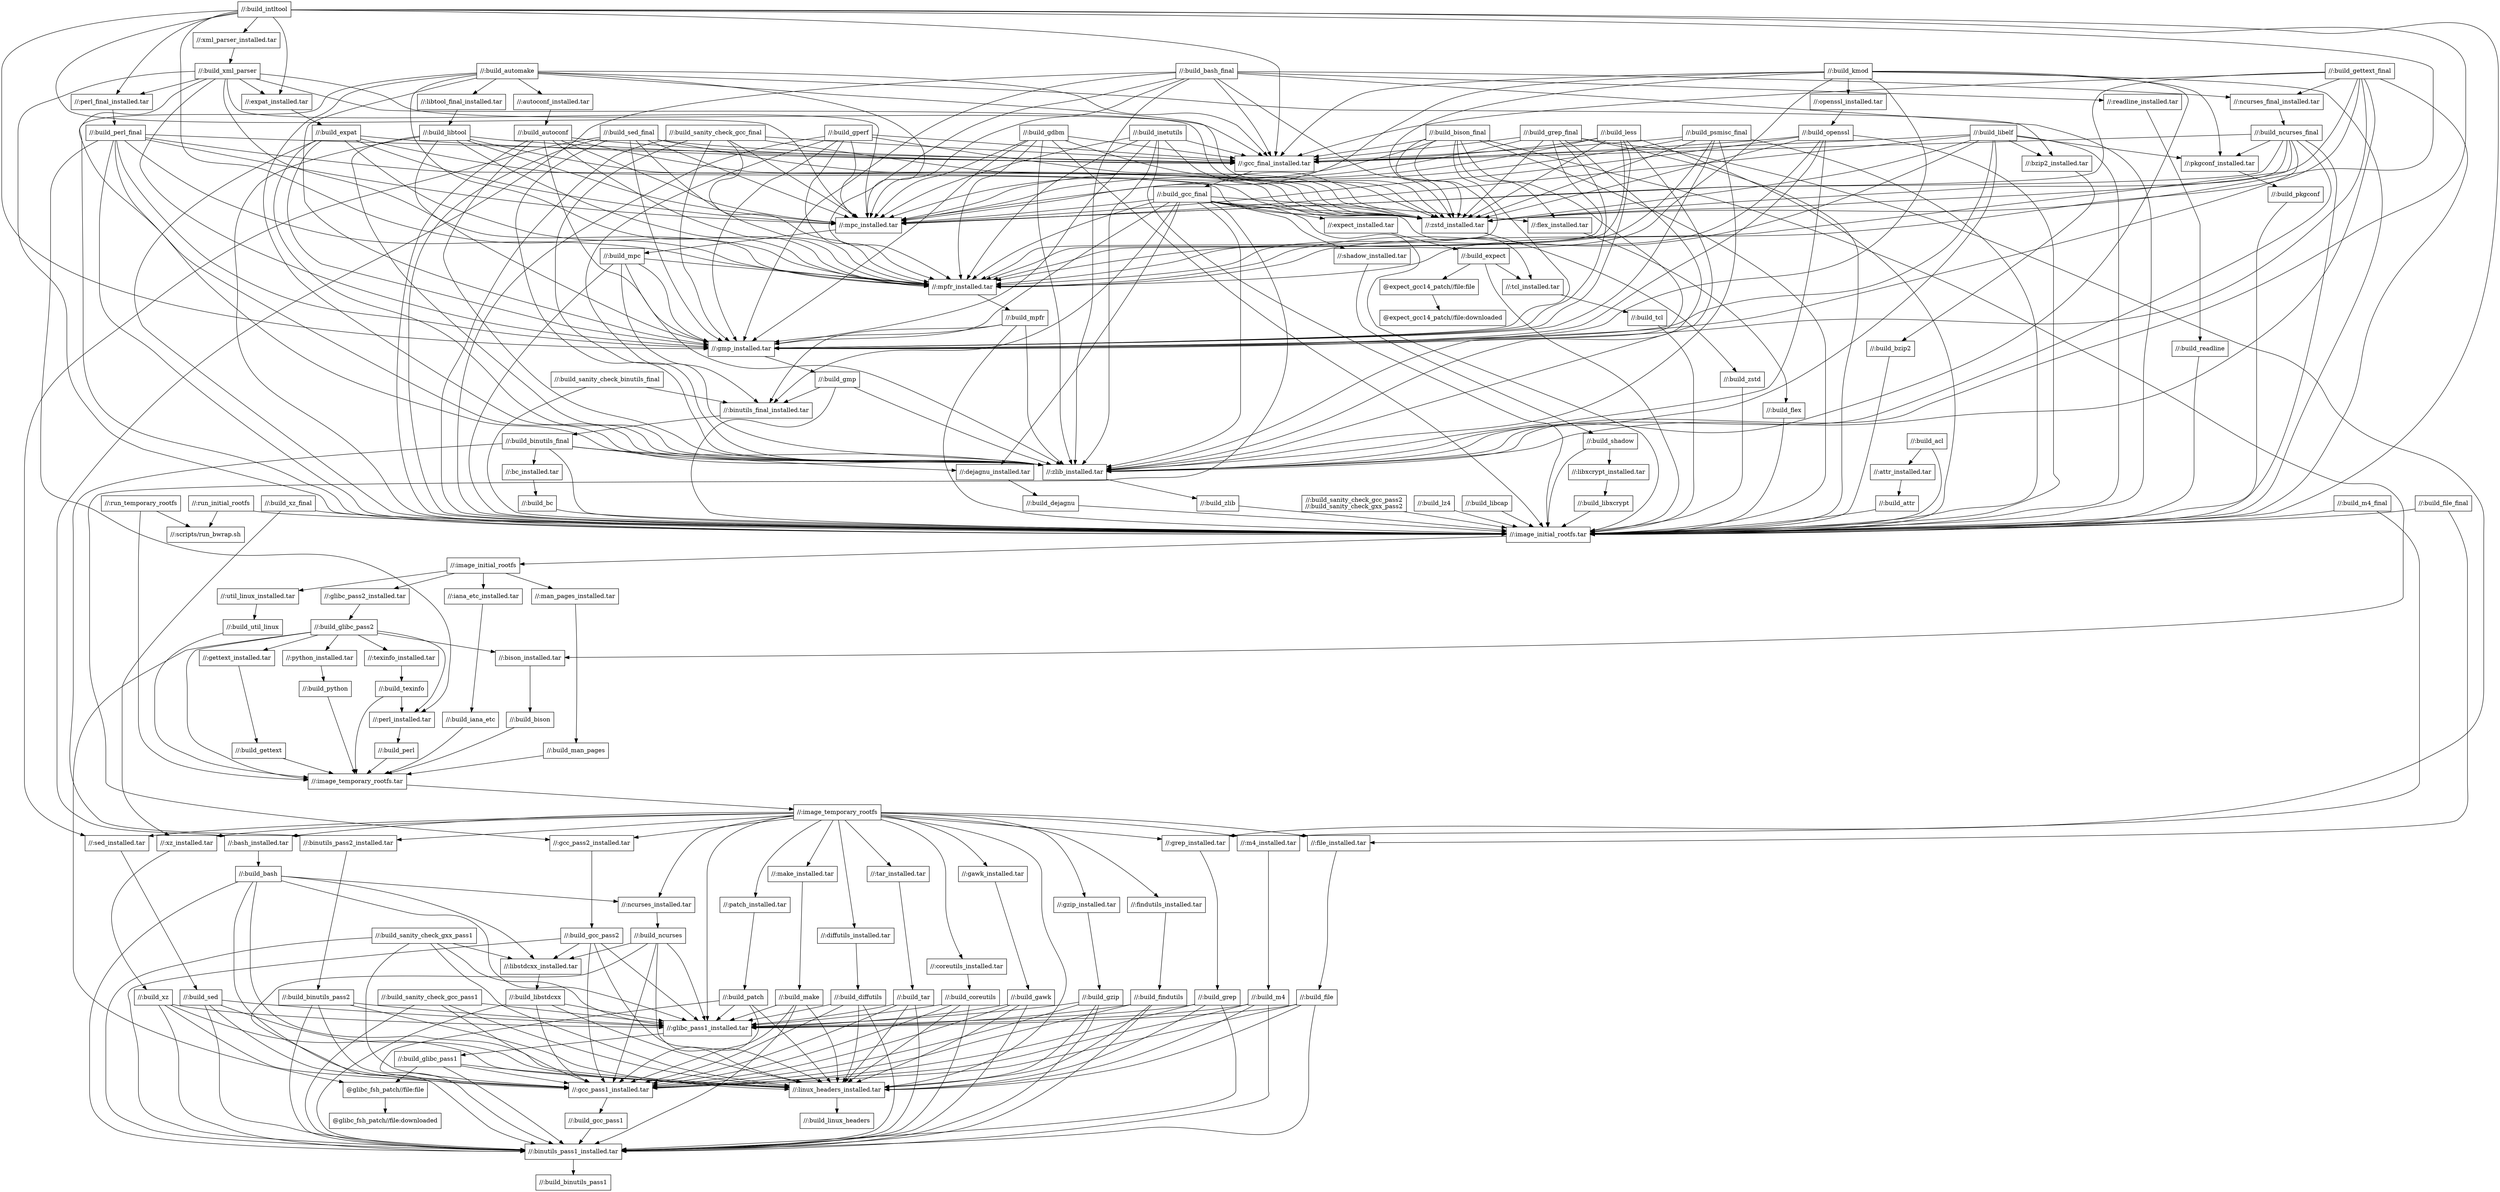 digraph mygraph {
  node [shape=box];
  "//:run_temporary_rootfs"
  "//:run_temporary_rootfs" -> "//:image_temporary_rootfs.tar"
  "//:run_temporary_rootfs" -> "//:scripts/run_bwrap.sh"
  "//:run_initial_rootfs"
  "//:run_initial_rootfs" -> "//:image_initial_rootfs.tar"
  "//:run_initial_rootfs" -> "//:scripts/run_bwrap.sh"
  "//:scripts/run_bwrap.sh"
  "//:build_xz_final"
  "//:build_xz_final" -> "//:image_initial_rootfs.tar"
  "//:build_xz_final" -> "//:xz_installed.tar"
  "//:build_sed_final"
  "//:build_sed_final" -> "//:gcc_final_installed.tar"
  "//:build_sed_final" -> "//:gmp_installed.tar"
  "//:build_sed_final" -> "//:image_initial_rootfs.tar"
  "//:build_sed_final" -> "//:mpc_installed.tar"
  "//:build_sed_final" -> "//:mpfr_installed.tar"
  "//:build_sed_final" -> "//:sed_installed.tar"
  "//:build_sed_final" -> "//:zlib_installed.tar"
  "//:build_sed_final" -> "//:zstd_installed.tar"
  "//:build_sanity_check_gxx_pass1"
  "//:build_sanity_check_gxx_pass1" -> "//:binutils_pass1_installed.tar"
  "//:build_sanity_check_gxx_pass1" -> "//:gcc_pass1_installed.tar"
  "//:build_sanity_check_gxx_pass1" -> "//:glibc_pass1_installed.tar"
  "//:build_sanity_check_gxx_pass1" -> "//:libstdcxx_installed.tar"
  "//:build_sanity_check_gxx_pass1" -> "//:linux_headers_installed.tar"
  "//:build_sanity_check_gcc_pass2\n//:build_sanity_check_gxx_pass2"
  "//:build_sanity_check_gcc_pass2\n//:build_sanity_check_gxx_pass2" -> "//:image_initial_rootfs.tar"
  "//:build_sanity_check_gcc_pass1"
  "//:build_sanity_check_gcc_pass1" -> "//:binutils_pass1_installed.tar"
  "//:build_sanity_check_gcc_pass1" -> "//:gcc_pass1_installed.tar"
  "//:build_sanity_check_gcc_pass1" -> "//:glibc_pass1_installed.tar"
  "//:build_sanity_check_gcc_pass1" -> "//:linux_headers_installed.tar"
  "//:build_sanity_check_gcc_final"
  "//:build_sanity_check_gcc_final" -> "//:gcc_final_installed.tar"
  "//:build_sanity_check_gcc_final" -> "//:gmp_installed.tar"
  "//:build_sanity_check_gcc_final" -> "//:image_initial_rootfs.tar"
  "//:build_sanity_check_gcc_final" -> "//:mpc_installed.tar"
  "//:build_sanity_check_gcc_final" -> "//:mpfr_installed.tar"
  "//:build_sanity_check_gcc_final" -> "//:zlib_installed.tar"
  "//:build_sanity_check_gcc_final" -> "//:zstd_installed.tar"
  "//:build_sanity_check_binutils_final"
  "//:build_sanity_check_binutils_final" -> "//:binutils_final_installed.tar"
  "//:build_sanity_check_binutils_final" -> "//:image_initial_rootfs.tar"
  "//:build_psmisc_final"
  "//:build_psmisc_final" -> "//:gcc_final_installed.tar"
  "//:build_psmisc_final" -> "//:gmp_installed.tar"
  "//:build_psmisc_final" -> "//:image_initial_rootfs.tar"
  "//:build_psmisc_final" -> "//:mpc_installed.tar"
  "//:build_psmisc_final" -> "//:mpfr_installed.tar"
  "//:build_psmisc_final" -> "//:zlib_installed.tar"
  "//:build_psmisc_final" -> "//:zstd_installed.tar"
  "//:build_m4_final"
  "//:build_m4_final" -> "//:image_initial_rootfs.tar"
  "//:build_m4_final" -> "//:m4_installed.tar"
  "//:build_lz4"
  "//:build_lz4" -> "//:image_initial_rootfs.tar"
  "//:build_libelf"
  "//:build_libelf" -> "//:bzip2_installed.tar"
  "//:build_libelf" -> "//:gcc_final_installed.tar"
  "//:build_libelf" -> "//:gmp_installed.tar"
  "//:build_libelf" -> "//:image_initial_rootfs.tar"
  "//:build_libelf" -> "//:mpc_installed.tar"
  "//:build_libelf" -> "//:mpfr_installed.tar"
  "//:build_libelf" -> "//:pkgconf_installed.tar"
  "//:build_libelf" -> "//:zlib_installed.tar"
  "//:build_libelf" -> "//:zstd_installed.tar"
  "//:build_libcap"
  "//:build_libcap" -> "//:image_initial_rootfs.tar"
  "//:build_less"
  "//:build_less" -> "//:gcc_final_installed.tar"
  "//:build_less" -> "//:gmp_installed.tar"
  "//:build_less" -> "//:image_initial_rootfs.tar"
  "//:build_less" -> "//:mpc_installed.tar"
  "//:build_less" -> "//:mpfr_installed.tar"
  "//:build_less" -> "//:zlib_installed.tar"
  "//:build_less" -> "//:zstd_installed.tar"
  "//:build_kmod"
  "//:build_kmod" -> "//:gcc_final_installed.tar"
  "//:build_kmod" -> "//:gmp_installed.tar"
  "//:build_kmod" -> "//:image_initial_rootfs.tar"
  "//:build_kmod" -> "//:mpc_installed.tar"
  "//:build_kmod" -> "//:mpfr_installed.tar"
  "//:build_kmod" -> "//:openssl_installed.tar"
  "//:build_kmod" -> "//:pkgconf_installed.tar"
  "//:build_kmod" -> "//:zlib_installed.tar"
  "//:build_kmod" -> "//:zstd_installed.tar"
  "//:openssl_installed.tar"
  "//:openssl_installed.tar" -> "//:build_openssl"
  "//:build_openssl"
  "//:build_openssl" -> "//:gcc_final_installed.tar"
  "//:build_openssl" -> "//:gmp_installed.tar"
  "//:build_openssl" -> "//:image_initial_rootfs.tar"
  "//:build_openssl" -> "//:mpc_installed.tar"
  "//:build_openssl" -> "//:mpfr_installed.tar"
  "//:build_openssl" -> "//:zlib_installed.tar"
  "//:build_openssl" -> "//:zstd_installed.tar"
  "//:build_intltool"
  "//:build_intltool" -> "//:expat_installed.tar"
  "//:build_intltool" -> "//:gcc_final_installed.tar"
  "//:build_intltool" -> "//:gmp_installed.tar"
  "//:build_intltool" -> "//:image_initial_rootfs.tar"
  "//:build_intltool" -> "//:mpc_installed.tar"
  "//:build_intltool" -> "//:mpfr_installed.tar"
  "//:build_intltool" -> "//:perl_final_installed.tar"
  "//:build_intltool" -> "//:xml_parser_installed.tar"
  "//:build_intltool" -> "//:zlib_installed.tar"
  "//:build_intltool" -> "//:zstd_installed.tar"
  "//:xml_parser_installed.tar"
  "//:xml_parser_installed.tar" -> "//:build_xml_parser"
  "//:build_xml_parser"
  "//:build_xml_parser" -> "//:expat_installed.tar"
  "//:build_xml_parser" -> "//:gcc_final_installed.tar"
  "//:build_xml_parser" -> "//:gmp_installed.tar"
  "//:build_xml_parser" -> "//:image_initial_rootfs.tar"
  "//:build_xml_parser" -> "//:mpc_installed.tar"
  "//:build_xml_parser" -> "//:mpfr_installed.tar"
  "//:build_xml_parser" -> "//:perl_final_installed.tar"
  "//:build_xml_parser" -> "//:zlib_installed.tar"
  "//:build_xml_parser" -> "//:zstd_installed.tar"
  "//:perl_final_installed.tar"
  "//:perl_final_installed.tar" -> "//:build_perl_final"
  "//:build_perl_final"
  "//:build_perl_final" -> "//:gcc_final_installed.tar"
  "//:build_perl_final" -> "//:gmp_installed.tar"
  "//:build_perl_final" -> "//:image_initial_rootfs.tar"
  "//:build_perl_final" -> "//:mpc_installed.tar"
  "//:build_perl_final" -> "//:mpfr_installed.tar"
  "//:build_perl_final" -> "//:perl_installed.tar"
  "//:build_perl_final" -> "//:zlib_installed.tar"
  "//:build_perl_final" -> "//:zstd_installed.tar"
  "//:expat_installed.tar"
  "//:expat_installed.tar" -> "//:build_expat"
  "//:build_inetutils"
  "//:build_inetutils" -> "//:gcc_final_installed.tar"
  "//:build_inetutils" -> "//:gmp_installed.tar"
  "//:build_inetutils" -> "//:image_initial_rootfs.tar"
  "//:build_inetutils" -> "//:mpc_installed.tar"
  "//:build_inetutils" -> "//:mpfr_installed.tar"
  "//:build_inetutils" -> "//:zlib_installed.tar"
  "//:build_inetutils" -> "//:zstd_installed.tar"
  "//:build_grep_final"
  "//:build_grep_final" -> "//:gcc_final_installed.tar"
  "//:build_grep_final" -> "//:gmp_installed.tar"
  "//:build_grep_final" -> "//:grep_installed.tar"
  "//:build_grep_final" -> "//:image_initial_rootfs.tar"
  "//:build_grep_final" -> "//:mpc_installed.tar"
  "//:build_grep_final" -> "//:mpfr_installed.tar"
  "//:build_grep_final" -> "//:zlib_installed.tar"
  "//:build_grep_final" -> "//:zstd_installed.tar"
  "//:build_gperf"
  "//:build_gperf" -> "//:gcc_final_installed.tar"
  "//:build_gperf" -> "//:gmp_installed.tar"
  "//:build_gperf" -> "//:image_initial_rootfs.tar"
  "//:build_gperf" -> "//:mpc_installed.tar"
  "//:build_gperf" -> "//:mpfr_installed.tar"
  "//:build_gperf" -> "//:zlib_installed.tar"
  "//:build_gperf" -> "//:zstd_installed.tar"
  "//:build_gettext_final"
  "//:build_gettext_final" -> "//:gcc_final_installed.tar"
  "//:build_gettext_final" -> "//:gmp_installed.tar"
  "//:build_gettext_final" -> "//:image_initial_rootfs.tar"
  "//:build_gettext_final" -> "//:mpc_installed.tar"
  "//:build_gettext_final" -> "//:mpfr_installed.tar"
  "//:build_gettext_final" -> "//:ncurses_final_installed.tar"
  "//:build_gettext_final" -> "//:zlib_installed.tar"
  "//:build_gettext_final" -> "//:zstd_installed.tar"
  "//:build_gdbm"
  "//:build_gdbm" -> "//:gcc_final_installed.tar"
  "//:build_gdbm" -> "//:gmp_installed.tar"
  "//:build_gdbm" -> "//:image_initial_rootfs.tar"
  "//:build_gdbm" -> "//:mpc_installed.tar"
  "//:build_gdbm" -> "//:mpfr_installed.tar"
  "//:build_gdbm" -> "//:zlib_installed.tar"
  "//:build_gdbm" -> "//:zstd_installed.tar"
  "//:build_file_final"
  "//:build_file_final" -> "//:file_installed.tar"
  "//:build_file_final" -> "//:image_initial_rootfs.tar"
  "//:build_expat"
  "//:build_expat" -> "//:gcc_final_installed.tar"
  "//:build_expat" -> "//:gmp_installed.tar"
  "//:build_expat" -> "//:image_initial_rootfs.tar"
  "//:build_expat" -> "//:mpc_installed.tar"
  "//:build_expat" -> "//:mpfr_installed.tar"
  "//:build_expat" -> "//:zlib_installed.tar"
  "//:build_expat" -> "//:zstd_installed.tar"
  "//:build_bison_final"
  "//:build_bison_final" -> "//:bison_installed.tar"
  "//:build_bison_final" -> "//:flex_installed.tar"
  "//:build_bison_final" -> "//:gcc_final_installed.tar"
  "//:build_bison_final" -> "//:gmp_installed.tar"
  "//:build_bison_final" -> "//:image_initial_rootfs.tar"
  "//:build_bison_final" -> "//:mpc_installed.tar"
  "//:build_bison_final" -> "//:mpfr_installed.tar"
  "//:build_bison_final" -> "//:zlib_installed.tar"
  "//:build_bison_final" -> "//:zstd_installed.tar"
  "//:build_bash_final"
  "//:build_bash_final" -> "//:bash_installed.tar"
  "//:build_bash_final" -> "//:gcc_final_installed.tar"
  "//:build_bash_final" -> "//:gmp_installed.tar"
  "//:build_bash_final" -> "//:image_initial_rootfs.tar"
  "//:build_bash_final" -> "//:mpc_installed.tar"
  "//:build_bash_final" -> "//:mpfr_installed.tar"
  "//:build_bash_final" -> "//:ncurses_final_installed.tar"
  "//:build_bash_final" -> "//:readline_installed.tar"
  "//:build_bash_final" -> "//:zlib_installed.tar"
  "//:build_bash_final" -> "//:zstd_installed.tar"
  "//:readline_installed.tar"
  "//:readline_installed.tar" -> "//:build_readline"
  "//:build_readline"
  "//:build_readline" -> "//:image_initial_rootfs.tar"
  "//:ncurses_final_installed.tar"
  "//:ncurses_final_installed.tar" -> "//:build_ncurses_final"
  "//:build_ncurses_final"
  "//:build_ncurses_final" -> "//:gcc_final_installed.tar"
  "//:build_ncurses_final" -> "//:gmp_installed.tar"
  "//:build_ncurses_final" -> "//:image_initial_rootfs.tar"
  "//:build_ncurses_final" -> "//:mpc_installed.tar"
  "//:build_ncurses_final" -> "//:mpfr_installed.tar"
  "//:build_ncurses_final" -> "//:pkgconf_installed.tar"
  "//:build_ncurses_final" -> "//:zlib_installed.tar"
  "//:build_ncurses_final" -> "//:zstd_installed.tar"
  "//:pkgconf_installed.tar"
  "//:pkgconf_installed.tar" -> "//:build_pkgconf"
  "//:build_pkgconf"
  "//:build_pkgconf" -> "//:image_initial_rootfs.tar"
  "//:build_automake"
  "//:build_automake" -> "//:autoconf_installed.tar"
  "//:build_automake" -> "//:bzip2_installed.tar"
  "//:build_automake" -> "//:gcc_final_installed.tar"
  "//:build_automake" -> "//:gmp_installed.tar"
  "//:build_automake" -> "//:image_initial_rootfs.tar"
  "//:build_automake" -> "//:libtool_final_installed.tar"
  "//:build_automake" -> "//:mpc_installed.tar"
  "//:build_automake" -> "//:mpfr_installed.tar"
  "//:build_automake" -> "//:zlib_installed.tar"
  "//:build_automake" -> "//:zstd_installed.tar"
  "//:libtool_final_installed.tar"
  "//:libtool_final_installed.tar" -> "//:build_libtool"
  "//:build_libtool"
  "//:build_libtool" -> "//:gcc_final_installed.tar"
  "//:build_libtool" -> "//:gmp_installed.tar"
  "//:build_libtool" -> "//:image_initial_rootfs.tar"
  "//:build_libtool" -> "//:mpc_installed.tar"
  "//:build_libtool" -> "//:mpfr_installed.tar"
  "//:build_libtool" -> "//:zlib_installed.tar"
  "//:build_libtool" -> "//:zstd_installed.tar"
  "//:bzip2_installed.tar"
  "//:bzip2_installed.tar" -> "//:build_bzip2"
  "//:build_bzip2"
  "//:build_bzip2" -> "//:image_initial_rootfs.tar"
  "//:build_acl"
  "//:build_acl" -> "//:attr_installed.tar"
  "//:build_acl" -> "//:image_initial_rootfs.tar"
  "//:autoconf_installed.tar"
  "//:autoconf_installed.tar" -> "//:build_autoconf"
  "//:build_autoconf"
  "//:build_autoconf" -> "//:gcc_final_installed.tar"
  "//:build_autoconf" -> "//:gmp_installed.tar"
  "//:build_autoconf" -> "//:image_initial_rootfs.tar"
  "//:build_autoconf" -> "//:mpc_installed.tar"
  "//:build_autoconf" -> "//:mpfr_installed.tar"
  "//:build_autoconf" -> "//:zlib_installed.tar"
  "//:build_autoconf" -> "//:zstd_installed.tar"
  "//:gcc_final_installed.tar"
  "//:gcc_final_installed.tar" -> "//:build_gcc_final"
  "//:build_gcc_final"
  "//:build_gcc_final" -> "//:binutils_final_installed.tar"
  "//:build_gcc_final" -> "//:dejagnu_installed.tar"
  "//:build_gcc_final" -> "//:expect_installed.tar"
  "//:build_gcc_final" -> "//:flex_installed.tar"
  "//:build_gcc_final" -> "//:gcc_pass2_installed.tar"
  "//:build_gcc_final" -> "//:gmp_installed.tar"
  "//:build_gcc_final" -> "//:image_initial_rootfs.tar"
  "//:build_gcc_final" -> "//:mpc_installed.tar"
  "//:build_gcc_final" -> "//:mpfr_installed.tar"
  "//:build_gcc_final" -> "//:shadow_installed.tar"
  "//:build_gcc_final" -> "//:tcl_installed.tar"
  "//:build_gcc_final" -> "//:zlib_installed.tar"
  "//:build_gcc_final" -> "//:zstd_installed.tar"
  "//:zstd_installed.tar"
  "//:zstd_installed.tar" -> "//:build_zstd"
  "//:build_zstd"
  "//:build_zstd" -> "//:image_initial_rootfs.tar"
  "//:shadow_installed.tar"
  "//:shadow_installed.tar" -> "//:build_shadow"
  "//:build_shadow"
  "//:build_shadow" -> "//:image_initial_rootfs.tar"
  "//:build_shadow" -> "//:libxcrypt_installed.tar"
  "//:libxcrypt_installed.tar"
  "//:libxcrypt_installed.tar" -> "//:build_libxcrypt"
  "//:build_libxcrypt"
  "//:build_libxcrypt" -> "//:image_initial_rootfs.tar"
  "//:mpc_installed.tar"
  "//:mpc_installed.tar" -> "//:build_mpc"
  "//:build_mpc"
  "//:build_mpc" -> "//:binutils_final_installed.tar"
  "//:build_mpc" -> "//:gmp_installed.tar"
  "//:build_mpc" -> "//:image_initial_rootfs.tar"
  "//:build_mpc" -> "//:mpfr_installed.tar"
  "//:build_mpc" -> "//:zlib_installed.tar"
  "//:mpfr_installed.tar"
  "//:mpfr_installed.tar" -> "//:build_mpfr"
  "//:build_mpfr"
  "//:build_mpfr" -> "//:binutils_final_installed.tar"
  "//:build_mpfr" -> "//:gmp_installed.tar"
  "//:build_mpfr" -> "//:image_initial_rootfs.tar"
  "//:build_mpfr" -> "//:zlib_installed.tar"
  "//:gmp_installed.tar"
  "//:gmp_installed.tar" -> "//:build_gmp"
  "//:build_gmp"
  "//:build_gmp" -> "//:binutils_final_installed.tar"
  "//:build_gmp" -> "//:image_initial_rootfs.tar"
  "//:build_gmp" -> "//:zlib_installed.tar"
  "//:flex_installed.tar"
  "//:flex_installed.tar" -> "//:build_flex"
  "//:build_flex"
  "//:build_flex" -> "//:image_initial_rootfs.tar"
  "//:expect_installed.tar"
  "//:expect_installed.tar" -> "//:build_expect"
  "//:build_expect"
  "//:build_expect" -> "//:image_initial_rootfs.tar"
  "//:build_expect" -> "//:tcl_installed.tar"
  "//:build_expect" -> "@expect_gcc14_patch//file:file"
  "@expect_gcc14_patch//file:file"
  "@expect_gcc14_patch//file:file" -> "@expect_gcc14_patch//file:downloaded"
  "@expect_gcc14_patch//file:downloaded"
  "//:tcl_installed.tar"
  "//:tcl_installed.tar" -> "//:build_tcl"
  "//:build_tcl"
  "//:build_tcl" -> "//:image_initial_rootfs.tar"
  "//:binutils_final_installed.tar"
  "//:binutils_final_installed.tar" -> "//:build_binutils_final"
  "//:build_binutils_final"
  "//:build_binutils_final" -> "//:bc_installed.tar"
  "//:build_binutils_final" -> "//:binutils_pass2_installed.tar"
  "//:build_binutils_final" -> "//:dejagnu_installed.tar"
  "//:build_binutils_final" -> "//:image_initial_rootfs.tar"
  "//:build_binutils_final" -> "//:zlib_installed.tar"
  "//:zlib_installed.tar"
  "//:zlib_installed.tar" -> "//:build_zlib"
  "//:build_zlib"
  "//:build_zlib" -> "//:image_initial_rootfs.tar"
  "//:dejagnu_installed.tar"
  "//:dejagnu_installed.tar" -> "//:build_dejagnu"
  "//:build_dejagnu"
  "//:build_dejagnu" -> "//:image_initial_rootfs.tar"
  "//:bc_installed.tar"
  "//:bc_installed.tar" -> "//:build_bc"
  "//:build_bc"
  "//:build_bc" -> "//:image_initial_rootfs.tar"
  "//:attr_installed.tar"
  "//:attr_installed.tar" -> "//:build_attr"
  "//:build_attr"
  "//:build_attr" -> "//:image_initial_rootfs.tar"
  "//:image_initial_rootfs.tar"
  "//:image_initial_rootfs.tar" -> "//:image_initial_rootfs"
  "//:image_initial_rootfs"
  "//:image_initial_rootfs" -> "//:glibc_pass2_installed.tar"
  "//:image_initial_rootfs" -> "//:iana_etc_installed.tar"
  "//:image_initial_rootfs" -> "//:man_pages_installed.tar"
  "//:image_initial_rootfs" -> "//:util_linux_installed.tar"
  "//:util_linux_installed.tar"
  "//:util_linux_installed.tar" -> "//:build_util_linux"
  "//:build_util_linux"
  "//:build_util_linux" -> "//:image_temporary_rootfs.tar"
  "//:man_pages_installed.tar"
  "//:man_pages_installed.tar" -> "//:build_man_pages"
  "//:build_man_pages"
  "//:build_man_pages" -> "//:image_temporary_rootfs.tar"
  "//:iana_etc_installed.tar"
  "//:iana_etc_installed.tar" -> "//:build_iana_etc"
  "//:build_iana_etc"
  "//:build_iana_etc" -> "//:image_temporary_rootfs.tar"
  "//:glibc_pass2_installed.tar"
  "//:glibc_pass2_installed.tar" -> "//:build_glibc_pass2"
  "//:build_glibc_pass2"
  "//:build_glibc_pass2" -> "//:bison_installed.tar"
  "//:build_glibc_pass2" -> "//:gettext_installed.tar"
  "//:build_glibc_pass2" -> "//:image_temporary_rootfs.tar"
  "//:build_glibc_pass2" -> "//:perl_installed.tar"
  "//:build_glibc_pass2" -> "//:python_installed.tar"
  "//:build_glibc_pass2" -> "//:texinfo_installed.tar"
  "//:build_glibc_pass2" -> "@glibc_fsh_patch//file:file"
  "//:texinfo_installed.tar"
  "//:texinfo_installed.tar" -> "//:build_texinfo"
  "//:build_texinfo"
  "//:build_texinfo" -> "//:image_temporary_rootfs.tar"
  "//:build_texinfo" -> "//:perl_installed.tar"
  "//:python_installed.tar"
  "//:python_installed.tar" -> "//:build_python"
  "//:build_python"
  "//:build_python" -> "//:image_temporary_rootfs.tar"
  "//:perl_installed.tar"
  "//:perl_installed.tar" -> "//:build_perl"
  "//:build_perl"
  "//:build_perl" -> "//:image_temporary_rootfs.tar"
  "//:gettext_installed.tar"
  "//:gettext_installed.tar" -> "//:build_gettext"
  "//:build_gettext"
  "//:build_gettext" -> "//:image_temporary_rootfs.tar"
  "//:bison_installed.tar"
  "//:bison_installed.tar" -> "//:build_bison"
  "//:build_bison"
  "//:build_bison" -> "//:image_temporary_rootfs.tar"
  "//:image_temporary_rootfs.tar"
  "//:image_temporary_rootfs.tar" -> "//:image_temporary_rootfs"
  "//:image_temporary_rootfs"
  "//:image_temporary_rootfs" -> "//:bash_installed.tar"
  "//:image_temporary_rootfs" -> "//:binutils_pass2_installed.tar"
  "//:image_temporary_rootfs" -> "//:coreutils_installed.tar"
  "//:image_temporary_rootfs" -> "//:diffutils_installed.tar"
  "//:image_temporary_rootfs" -> "//:file_installed.tar"
  "//:image_temporary_rootfs" -> "//:findutils_installed.tar"
  "//:image_temporary_rootfs" -> "//:gawk_installed.tar"
  "//:image_temporary_rootfs" -> "//:gcc_pass2_installed.tar"
  "//:image_temporary_rootfs" -> "//:glibc_pass1_installed.tar"
  "//:image_temporary_rootfs" -> "//:grep_installed.tar"
  "//:image_temporary_rootfs" -> "//:gzip_installed.tar"
  "//:image_temporary_rootfs" -> "//:linux_headers_installed.tar"
  "//:image_temporary_rootfs" -> "//:m4_installed.tar"
  "//:image_temporary_rootfs" -> "//:make_installed.tar"
  "//:image_temporary_rootfs" -> "//:ncurses_installed.tar"
  "//:image_temporary_rootfs" -> "//:patch_installed.tar"
  "//:image_temporary_rootfs" -> "//:sed_installed.tar"
  "//:image_temporary_rootfs" -> "//:tar_installed.tar"
  "//:image_temporary_rootfs" -> "//:xz_installed.tar"
  "//:xz_installed.tar"
  "//:xz_installed.tar" -> "//:build_xz"
  "//:build_xz"
  "//:build_xz" -> "//:binutils_pass1_installed.tar"
  "//:build_xz" -> "//:gcc_pass1_installed.tar"
  "//:build_xz" -> "//:glibc_pass1_installed.tar"
  "//:build_xz" -> "//:linux_headers_installed.tar"
  "//:tar_installed.tar"
  "//:tar_installed.tar" -> "//:build_tar"
  "//:build_tar"
  "//:build_tar" -> "//:binutils_pass1_installed.tar"
  "//:build_tar" -> "//:gcc_pass1_installed.tar"
  "//:build_tar" -> "//:glibc_pass1_installed.tar"
  "//:build_tar" -> "//:linux_headers_installed.tar"
  "//:sed_installed.tar"
  "//:sed_installed.tar" -> "//:build_sed"
  "//:build_sed"
  "//:build_sed" -> "//:binutils_pass1_installed.tar"
  "//:build_sed" -> "//:gcc_pass1_installed.tar"
  "//:build_sed" -> "//:glibc_pass1_installed.tar"
  "//:build_sed" -> "//:linux_headers_installed.tar"
  "//:patch_installed.tar"
  "//:patch_installed.tar" -> "//:build_patch"
  "//:build_patch"
  "//:build_patch" -> "//:binutils_pass1_installed.tar"
  "//:build_patch" -> "//:gcc_pass1_installed.tar"
  "//:build_patch" -> "//:glibc_pass1_installed.tar"
  "//:build_patch" -> "//:linux_headers_installed.tar"
  "//:make_installed.tar"
  "//:make_installed.tar" -> "//:build_make"
  "//:build_make"
  "//:build_make" -> "//:binutils_pass1_installed.tar"
  "//:build_make" -> "//:gcc_pass1_installed.tar"
  "//:build_make" -> "//:glibc_pass1_installed.tar"
  "//:build_make" -> "//:linux_headers_installed.tar"
  "//:m4_installed.tar"
  "//:m4_installed.tar" -> "//:build_m4"
  "//:build_m4"
  "//:build_m4" -> "//:binutils_pass1_installed.tar"
  "//:build_m4" -> "//:gcc_pass1_installed.tar"
  "//:build_m4" -> "//:glibc_pass1_installed.tar"
  "//:build_m4" -> "//:linux_headers_installed.tar"
  "//:gzip_installed.tar"
  "//:gzip_installed.tar" -> "//:build_gzip"
  "//:build_gzip"
  "//:build_gzip" -> "//:binutils_pass1_installed.tar"
  "//:build_gzip" -> "//:gcc_pass1_installed.tar"
  "//:build_gzip" -> "//:glibc_pass1_installed.tar"
  "//:build_gzip" -> "//:linux_headers_installed.tar"
  "//:grep_installed.tar"
  "//:grep_installed.tar" -> "//:build_grep"
  "//:build_grep"
  "//:build_grep" -> "//:binutils_pass1_installed.tar"
  "//:build_grep" -> "//:gcc_pass1_installed.tar"
  "//:build_grep" -> "//:glibc_pass1_installed.tar"
  "//:build_grep" -> "//:linux_headers_installed.tar"
  "//:gcc_pass2_installed.tar"
  "//:gcc_pass2_installed.tar" -> "//:build_gcc_pass2"
  "//:build_gcc_pass2"
  "//:build_gcc_pass2" -> "//:binutils_pass1_installed.tar"
  "//:build_gcc_pass2" -> "//:gcc_pass1_installed.tar"
  "//:build_gcc_pass2" -> "//:glibc_pass1_installed.tar"
  "//:build_gcc_pass2" -> "//:libstdcxx_installed.tar"
  "//:build_gcc_pass2" -> "//:linux_headers_installed.tar"
  "//:gawk_installed.tar"
  "//:gawk_installed.tar" -> "//:build_gawk"
  "//:build_gawk"
  "//:build_gawk" -> "//:binutils_pass1_installed.tar"
  "//:build_gawk" -> "//:gcc_pass1_installed.tar"
  "//:build_gawk" -> "//:glibc_pass1_installed.tar"
  "//:build_gawk" -> "//:linux_headers_installed.tar"
  "//:findutils_installed.tar"
  "//:findutils_installed.tar" -> "//:build_findutils"
  "//:build_findutils"
  "//:build_findutils" -> "//:binutils_pass1_installed.tar"
  "//:build_findutils" -> "//:gcc_pass1_installed.tar"
  "//:build_findutils" -> "//:glibc_pass1_installed.tar"
  "//:build_findutils" -> "//:linux_headers_installed.tar"
  "//:file_installed.tar"
  "//:file_installed.tar" -> "//:build_file"
  "//:build_file"
  "//:build_file" -> "//:binutils_pass1_installed.tar"
  "//:build_file" -> "//:gcc_pass1_installed.tar"
  "//:build_file" -> "//:glibc_pass1_installed.tar"
  "//:build_file" -> "//:linux_headers_installed.tar"
  "//:diffutils_installed.tar"
  "//:diffutils_installed.tar" -> "//:build_diffutils"
  "//:build_diffutils"
  "//:build_diffutils" -> "//:binutils_pass1_installed.tar"
  "//:build_diffutils" -> "//:gcc_pass1_installed.tar"
  "//:build_diffutils" -> "//:glibc_pass1_installed.tar"
  "//:build_diffutils" -> "//:linux_headers_installed.tar"
  "//:coreutils_installed.tar"
  "//:coreutils_installed.tar" -> "//:build_coreutils"
  "//:build_coreutils"
  "//:build_coreutils" -> "//:binutils_pass1_installed.tar"
  "//:build_coreutils" -> "//:gcc_pass1_installed.tar"
  "//:build_coreutils" -> "//:glibc_pass1_installed.tar"
  "//:build_coreutils" -> "//:linux_headers_installed.tar"
  "//:binutils_pass2_installed.tar"
  "//:binutils_pass2_installed.tar" -> "//:build_binutils_pass2"
  "//:build_binutils_pass2"
  "//:build_binutils_pass2" -> "//:binutils_pass1_installed.tar"
  "//:build_binutils_pass2" -> "//:gcc_pass1_installed.tar"
  "//:build_binutils_pass2" -> "//:glibc_pass1_installed.tar"
  "//:build_binutils_pass2" -> "//:linux_headers_installed.tar"
  "//:bash_installed.tar"
  "//:bash_installed.tar" -> "//:build_bash"
  "//:build_bash"
  "//:build_bash" -> "//:binutils_pass1_installed.tar"
  "//:build_bash" -> "//:gcc_pass1_installed.tar"
  "//:build_bash" -> "//:glibc_pass1_installed.tar"
  "//:build_bash" -> "//:libstdcxx_installed.tar"
  "//:build_bash" -> "//:linux_headers_installed.tar"
  "//:build_bash" -> "//:ncurses_installed.tar"
  "//:ncurses_installed.tar"
  "//:ncurses_installed.tar" -> "//:build_ncurses"
  "//:build_ncurses"
  "//:build_ncurses" -> "//:binutils_pass1_installed.tar"
  "//:build_ncurses" -> "//:gcc_pass1_installed.tar"
  "//:build_ncurses" -> "//:glibc_pass1_installed.tar"
  "//:build_ncurses" -> "//:libstdcxx_installed.tar"
  "//:build_ncurses" -> "//:linux_headers_installed.tar"
  "//:libstdcxx_installed.tar"
  "//:libstdcxx_installed.tar" -> "//:build_libstdcxx"
  "//:build_libstdcxx"
  "//:build_libstdcxx" -> "//:binutils_pass1_installed.tar"
  "//:build_libstdcxx" -> "//:gcc_pass1_installed.tar"
  "//:build_libstdcxx" -> "//:glibc_pass1_installed.tar"
  "//:build_libstdcxx" -> "//:linux_headers_installed.tar"
  "//:glibc_pass1_installed.tar"
  "//:glibc_pass1_installed.tar" -> "//:build_glibc_pass1"
  "//:build_glibc_pass1"
  "//:build_glibc_pass1" -> "//:binutils_pass1_installed.tar"
  "//:build_glibc_pass1" -> "//:gcc_pass1_installed.tar"
  "//:build_glibc_pass1" -> "//:linux_headers_installed.tar"
  "//:build_glibc_pass1" -> "@glibc_fsh_patch//file:file"
  "@glibc_fsh_patch//file:file"
  "@glibc_fsh_patch//file:file" -> "@glibc_fsh_patch//file:downloaded"
  "@glibc_fsh_patch//file:downloaded"
  "//:linux_headers_installed.tar"
  "//:linux_headers_installed.tar" -> "//:build_linux_headers"
  "//:build_linux_headers"
  "//:gcc_pass1_installed.tar"
  "//:gcc_pass1_installed.tar" -> "//:build_gcc_pass1"
  "//:build_gcc_pass1"
  "//:build_gcc_pass1" -> "//:binutils_pass1_installed.tar"
  "//:binutils_pass1_installed.tar"
  "//:binutils_pass1_installed.tar" -> "//:build_binutils_pass1"
  "//:build_binutils_pass1"
}
